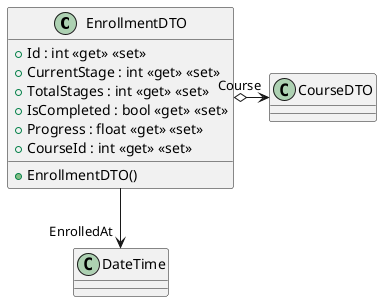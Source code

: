 @startuml
class EnrollmentDTO {
    + EnrollmentDTO()
    + Id : int <<get>> <<set>>
    + CurrentStage : int <<get>> <<set>>
    + TotalStages : int <<get>> <<set>>
    + IsCompleted : bool <<get>> <<set>>
    + Progress : float <<get>> <<set>>
    + CourseId : int <<get>> <<set>>
}
EnrollmentDTO --> "EnrolledAt" DateTime
EnrollmentDTO o-> "Course" CourseDTO
@enduml

